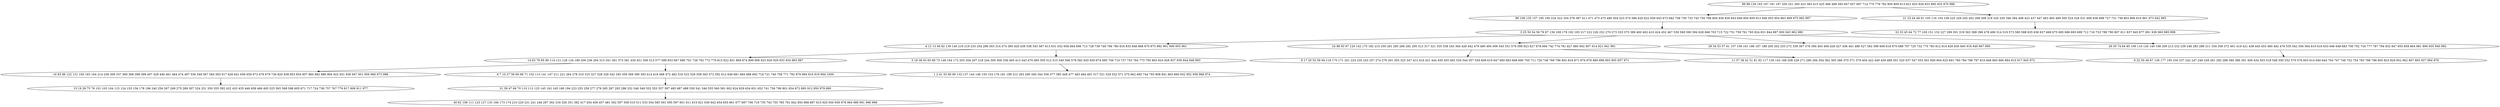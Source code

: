 digraph true_tree {
	"0" -> "1"
	"1" -> "2"
	"2" -> "3"
	"2" -> "4"
	"0" -> "5"
	"2" -> "6"
	"4" -> "7"
	"3" -> "8"
	"3" -> "9"
	"4" -> "10"
	"2" -> "11"
	"11" -> "12"
	"9" -> "13"
	"8" -> "14"
	"8" -> "15"
	"5" -> "16"
	"15" -> "17"
	"17" -> "18"
	"14" -> "19"
	"0" [label="89 98 129 163 167 191 197 205 251 260 323 383 415 425 469 498 583 607 657 687 714 770 778 782 800 809 813 821 825 828 833 885 925 970 986"];
	"1" [label="86 106 135 157 185 190 234 322 354 378 387 411 471 473 475 480 504 523 574 586 620 622 639 643 673 682 708 730 733 745 750 768 804 836 839 843 849 856 859 913 946 953 954 963 969 975 982 997"];
	"2" [label="3 25 50 54 58 79 87 136 169 179 192 193 217 222 226 252 270 273 333 375 389 400 402 410 424 452 467 539 569 590 594 628 666 703 715 722 751 759 761 765 824 831 844 887 900 943 962 980"];
	"3" [label="4 12 13 49 82 139 140 216 219 233 254 296 303 314 374 395 420 439 538 543 587 613 631 632 658 664 696 713 728 739 749 766 780 818 835 846 868 870 875 892 901 909 955 961"];
	"4" [label="24 88 93 97 120 142 175 182 215 250 261 265 266 292 295 312 317 321 335 338 343 364 428 442 479 490 494 509 545 551 579 599 623 627 678 694 742 774 781 827 880 902 907 914 921 941 981"];
	"5" [label="21 23 44 48 91 105 116 154 158 225 229 245 262 268 308 318 320 330 346 384 408 423 437 447 463 465 499 500 524 528 531 606 638 698 727 731 738 803 806 816 861 873 942 965"];
	"6" [label="29 34 53 57 61 107 159 161 186 187 188 200 202 253 272 339 367 376 394 403 406 426 427 436 441 486 527 562 596 608 618 670 689 707 725 732 775 783 812 814 826 830 840 918 949 967 995"];
	"7" [label="8 17 20 52 59 94 118 170 171 201 224 235 243 257 274 276 291 305 325 347 412 416 431 444 450 455 492 534 544 557 559 609 619 647 660 663 668 690 705 711 720 746 769 796 802 819 871 876 878 889 898 903 905 957 971"];
	"8" [label="14 63 78 95 99 114 121 128 134 189 206 236 294 313 341 361 373 381 430 451 506 513 577 589 653 667 680 701 729 762 772 779 815 822 851 869 874 899 906 923 926 929 933 934 983 987"];
	"9" [label="5 18 36 43 65 69 73 148 164 172 203 204 207 218 244 300 306 336 405 413 443 470 495 505 512 515 540 566 578 582 645 650 674 695 709 710 737 753 764 773 795 893 924 928 937 939 944 948 993"];
	"10" [label="11 37 38 42 51 81 92 117 130 143 168 208 228 271 280 284 304 362 365 366 370 371 379 404 422 449 459 489 501 520 537 547 553 561 600 604 625 691 760 784 786 797 810 848 865 866 884 910 917 945 972"];
	"11" [label="26 35 74 84 85 109 119 126 149 198 209 213 232 239 246 283 286 311 334 358 372 401 419 421 438 445 453 460 462 476 535 542 556 564 610 616 633 646 648 683 700 702 734 777 787 794 832 847 855 858 864 881 896 935 940 992"];
	"12" [label="9 22 30 46 67 138 177 195 230 237 242 247 249 258 281 282 288 380 386 391 409 434 503 518 548 550 552 570 576 603 614 640 644 704 747 748 752 754 763 788 798 805 823 829 852 862 867 883 927 964 976"];
	"13" [label="1 2 41 55 80 90 132 137 144 146 150 153 176 181 199 212 263 290 340 344 356 377 385 448 477 483 484 491 517 521 529 532 571 575 662 665 744 793 808 841 863 890 932 952 958 968 974"];
	"14" [label="16 83 96 122 131 160 183 184 214 238 309 337 360 368 398 399 407 429 440 461 464 474 497 536 549 567 584 593 617 626 641 656 659 672 676 679 726 820 838 853 854 857 860 882 886 904 922 931 936 947 951 956 966 973 988"];
	"15" [label="6 7 10 27 56 60 68 71 102 113 141 147 211 221 264 278 310 315 327 328 329 342 345 359 369 390 393 414 418 468 472 482 516 522 526 558 563 572 592 612 649 681 684 688 692 718 721 740 758 771 792 879 894 916 919 994 1000"];
	"16" [label="32 33 45 64 72 77 100 151 152 227 299 301 319 363 388 396 478 496 514 519 573 580 588 635 636 637 669 675 685 686 693 699 712 716 723 789 790 807 811 837 845 877 891 938 960 985 999"];
	"17" [label="31 39 47 66 70 110 112 125 145 162 165 180 194 223 255 259 277 279 285 287 293 298 332 348 349 352 353 357 397 485 487 488 530 541 546 555 560 581 602 624 629 634 651 652 741 756 799 801 834 872 895 912 950 979 990"];
	"18" [label="40 62 108 111 123 127 133 166 173 174 210 220 231 241 248 297 302 316 326 351 382 417 454 456 457 481 502 507 508 510 511 533 554 585 591 595 597 601 611 615 621 630 642 654 655 661 677 697 706 719 735 743 755 785 791 842 850 888 897 915 920 930 959 978 984 989 991 996 998"];
	"19" [label="15 19 28 75 76 101 103 104 115 124 155 156 178 196 240 256 267 269 275 289 307 324 331 350 355 392 432 433 435 446 458 466 493 525 565 568 598 605 671 717 724 736 757 767 776 817 908 911 977"];
}
